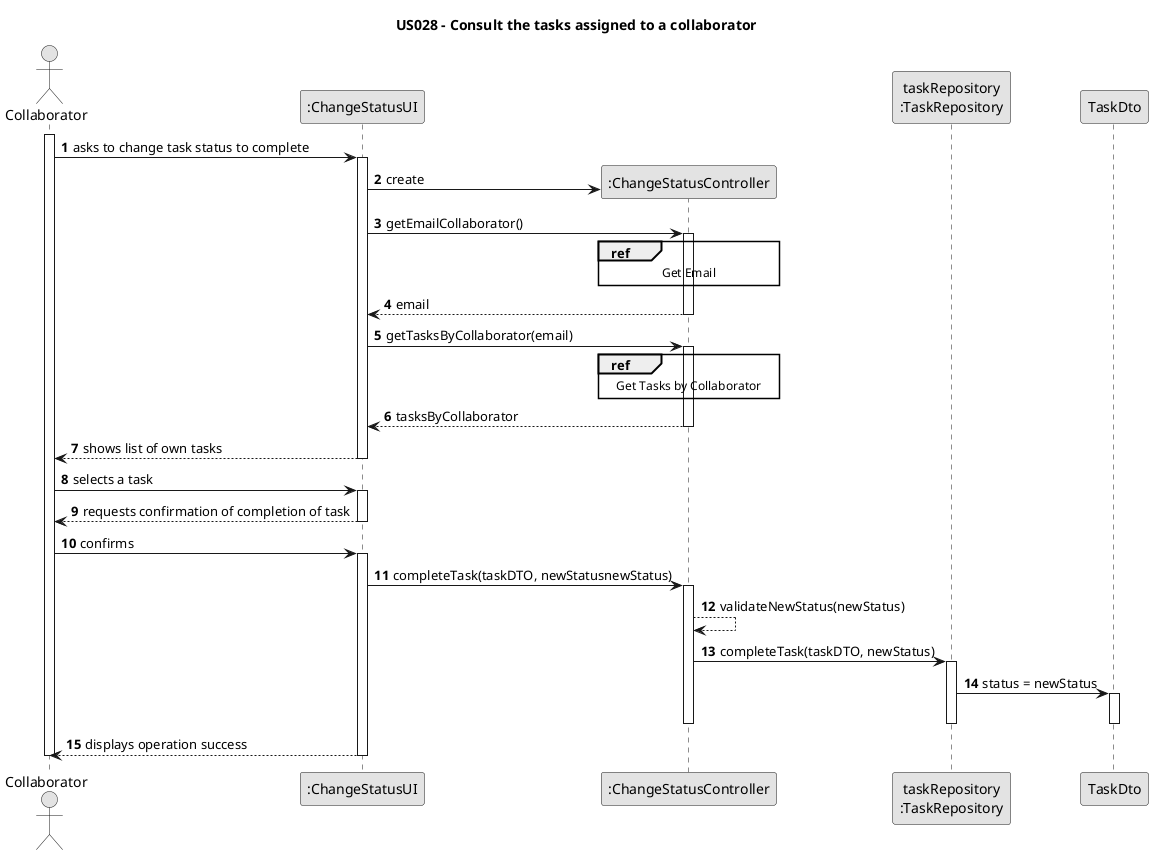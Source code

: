 @startuml
skinparam monochrome true
skinparam packageStyle rectangle
skinparam shadowing false

title US028 - Consult the tasks assigned to a collaborator

autonumber

actor "Collaborator" as Employee
participant ":ChangeStatusUI" as UI
participant ":ChangeStatusController" as CTRL
participant "taskRepository\n:TaskRepository" as TaskRepository

activate Employee

    Employee -> UI : asks to change task status to complete
    activate UI

    UI -> CTRL** : create









    UI -> CTRL : getEmailCollaborator()
    activate CTRL

    ref over CTRL
        Get Email
    end

    CTRL --> UI : email
    deactivate CTRL

    UI -> CTRL : getTasksByCollaborator(email)
    activate CTRL

    ref over CTRL
         Get Tasks by Collaborator
    end

    CTRL --> UI : tasksByCollaborator
    deactivate CTRL


    UI --> Employee : shows list of own tasks
    deactivate UI

    Employee -> UI : selects a task
    activate UI

    UI --> Employee : requests confirmation of completion of task
    deactivate UI

    Employee -> UI : confirms
    activate UI

    UI -> CTRL :            completeTask(taskDTO, newStatusnewStatus)

    activate CTRL

    CTRL --> CTRL : validateNewStatus(newStatus)
    CTRL -> TaskRepository :            completeTask(taskDTO, newStatus)

    activate TaskRepository

    TaskRepository -> TaskDto : status = newStatus
    activate TaskDto
    deactivate TaskDto

    deactivate TaskRepository
    deactivate CTRL


    UI --> Employee : displays operation success
    deactivate UI

deactivate Employee
@enduml